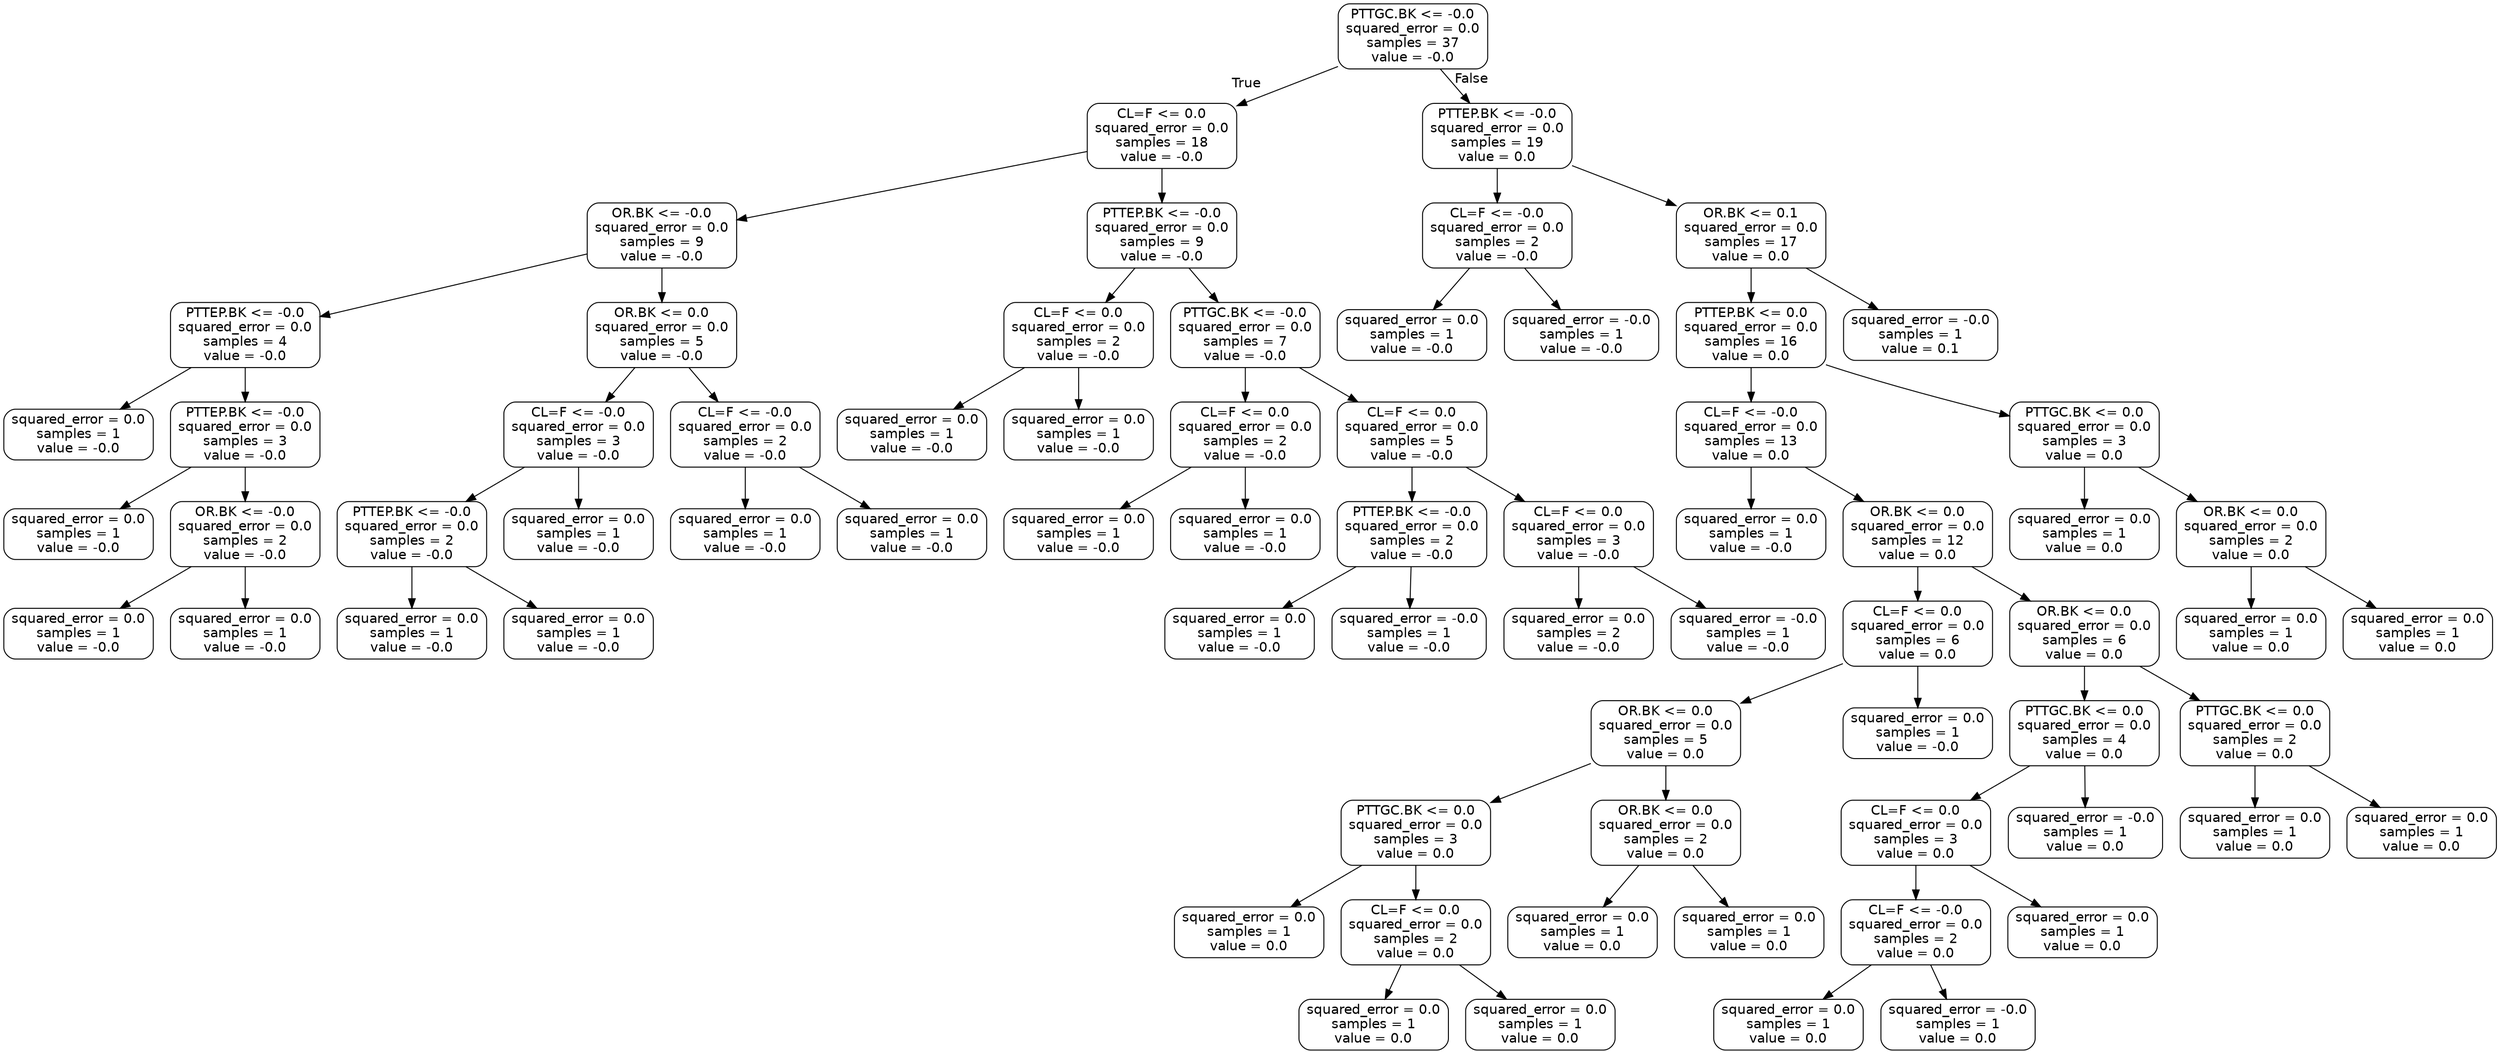 digraph Tree {
node [shape=box, style="rounded", color="black", fontname="helvetica"] ;
edge [fontname="helvetica"] ;
0 [label="PTTGC.BK <= -0.0\nsquared_error = 0.0\nsamples = 37\nvalue = -0.0"] ;
1 [label="CL=F <= 0.0\nsquared_error = 0.0\nsamples = 18\nvalue = -0.0"] ;
0 -> 1 [labeldistance=2.5, labelangle=45, headlabel="True"] ;
2 [label="OR.BK <= -0.0\nsquared_error = 0.0\nsamples = 9\nvalue = -0.0"] ;
1 -> 2 ;
3 [label="PTTEP.BK <= -0.0\nsquared_error = 0.0\nsamples = 4\nvalue = -0.0"] ;
2 -> 3 ;
4 [label="squared_error = 0.0\nsamples = 1\nvalue = -0.0"] ;
3 -> 4 ;
5 [label="PTTEP.BK <= -0.0\nsquared_error = 0.0\nsamples = 3\nvalue = -0.0"] ;
3 -> 5 ;
6 [label="squared_error = 0.0\nsamples = 1\nvalue = -0.0"] ;
5 -> 6 ;
7 [label="OR.BK <= -0.0\nsquared_error = 0.0\nsamples = 2\nvalue = -0.0"] ;
5 -> 7 ;
8 [label="squared_error = 0.0\nsamples = 1\nvalue = -0.0"] ;
7 -> 8 ;
9 [label="squared_error = 0.0\nsamples = 1\nvalue = -0.0"] ;
7 -> 9 ;
10 [label="OR.BK <= 0.0\nsquared_error = 0.0\nsamples = 5\nvalue = -0.0"] ;
2 -> 10 ;
11 [label="CL=F <= -0.0\nsquared_error = 0.0\nsamples = 3\nvalue = -0.0"] ;
10 -> 11 ;
12 [label="PTTEP.BK <= -0.0\nsquared_error = 0.0\nsamples = 2\nvalue = -0.0"] ;
11 -> 12 ;
13 [label="squared_error = 0.0\nsamples = 1\nvalue = -0.0"] ;
12 -> 13 ;
14 [label="squared_error = 0.0\nsamples = 1\nvalue = -0.0"] ;
12 -> 14 ;
15 [label="squared_error = 0.0\nsamples = 1\nvalue = -0.0"] ;
11 -> 15 ;
16 [label="CL=F <= -0.0\nsquared_error = 0.0\nsamples = 2\nvalue = -0.0"] ;
10 -> 16 ;
17 [label="squared_error = 0.0\nsamples = 1\nvalue = -0.0"] ;
16 -> 17 ;
18 [label="squared_error = 0.0\nsamples = 1\nvalue = -0.0"] ;
16 -> 18 ;
19 [label="PTTEP.BK <= -0.0\nsquared_error = 0.0\nsamples = 9\nvalue = -0.0"] ;
1 -> 19 ;
20 [label="CL=F <= 0.0\nsquared_error = 0.0\nsamples = 2\nvalue = -0.0"] ;
19 -> 20 ;
21 [label="squared_error = 0.0\nsamples = 1\nvalue = -0.0"] ;
20 -> 21 ;
22 [label="squared_error = 0.0\nsamples = 1\nvalue = -0.0"] ;
20 -> 22 ;
23 [label="PTTGC.BK <= -0.0\nsquared_error = 0.0\nsamples = 7\nvalue = -0.0"] ;
19 -> 23 ;
24 [label="CL=F <= 0.0\nsquared_error = 0.0\nsamples = 2\nvalue = -0.0"] ;
23 -> 24 ;
25 [label="squared_error = 0.0\nsamples = 1\nvalue = -0.0"] ;
24 -> 25 ;
26 [label="squared_error = 0.0\nsamples = 1\nvalue = -0.0"] ;
24 -> 26 ;
27 [label="CL=F <= 0.0\nsquared_error = 0.0\nsamples = 5\nvalue = -0.0"] ;
23 -> 27 ;
28 [label="PTTEP.BK <= -0.0\nsquared_error = 0.0\nsamples = 2\nvalue = -0.0"] ;
27 -> 28 ;
29 [label="squared_error = 0.0\nsamples = 1\nvalue = -0.0"] ;
28 -> 29 ;
30 [label="squared_error = -0.0\nsamples = 1\nvalue = -0.0"] ;
28 -> 30 ;
31 [label="CL=F <= 0.0\nsquared_error = 0.0\nsamples = 3\nvalue = -0.0"] ;
27 -> 31 ;
32 [label="squared_error = 0.0\nsamples = 2\nvalue = -0.0"] ;
31 -> 32 ;
33 [label="squared_error = -0.0\nsamples = 1\nvalue = -0.0"] ;
31 -> 33 ;
34 [label="PTTEP.BK <= -0.0\nsquared_error = 0.0\nsamples = 19\nvalue = 0.0"] ;
0 -> 34 [labeldistance=2.5, labelangle=-45, headlabel="False"] ;
35 [label="CL=F <= -0.0\nsquared_error = 0.0\nsamples = 2\nvalue = -0.0"] ;
34 -> 35 ;
36 [label="squared_error = 0.0\nsamples = 1\nvalue = -0.0"] ;
35 -> 36 ;
37 [label="squared_error = -0.0\nsamples = 1\nvalue = -0.0"] ;
35 -> 37 ;
38 [label="OR.BK <= 0.1\nsquared_error = 0.0\nsamples = 17\nvalue = 0.0"] ;
34 -> 38 ;
39 [label="PTTEP.BK <= 0.0\nsquared_error = 0.0\nsamples = 16\nvalue = 0.0"] ;
38 -> 39 ;
40 [label="CL=F <= -0.0\nsquared_error = 0.0\nsamples = 13\nvalue = 0.0"] ;
39 -> 40 ;
41 [label="squared_error = 0.0\nsamples = 1\nvalue = -0.0"] ;
40 -> 41 ;
42 [label="OR.BK <= 0.0\nsquared_error = 0.0\nsamples = 12\nvalue = 0.0"] ;
40 -> 42 ;
43 [label="CL=F <= 0.0\nsquared_error = 0.0\nsamples = 6\nvalue = 0.0"] ;
42 -> 43 ;
44 [label="OR.BK <= 0.0\nsquared_error = 0.0\nsamples = 5\nvalue = 0.0"] ;
43 -> 44 ;
45 [label="PTTGC.BK <= 0.0\nsquared_error = 0.0\nsamples = 3\nvalue = 0.0"] ;
44 -> 45 ;
46 [label="squared_error = 0.0\nsamples = 1\nvalue = 0.0"] ;
45 -> 46 ;
47 [label="CL=F <= 0.0\nsquared_error = 0.0\nsamples = 2\nvalue = 0.0"] ;
45 -> 47 ;
48 [label="squared_error = 0.0\nsamples = 1\nvalue = 0.0"] ;
47 -> 48 ;
49 [label="squared_error = 0.0\nsamples = 1\nvalue = 0.0"] ;
47 -> 49 ;
50 [label="OR.BK <= 0.0\nsquared_error = 0.0\nsamples = 2\nvalue = 0.0"] ;
44 -> 50 ;
51 [label="squared_error = 0.0\nsamples = 1\nvalue = 0.0"] ;
50 -> 51 ;
52 [label="squared_error = 0.0\nsamples = 1\nvalue = 0.0"] ;
50 -> 52 ;
53 [label="squared_error = 0.0\nsamples = 1\nvalue = -0.0"] ;
43 -> 53 ;
54 [label="OR.BK <= 0.0\nsquared_error = 0.0\nsamples = 6\nvalue = 0.0"] ;
42 -> 54 ;
55 [label="PTTGC.BK <= 0.0\nsquared_error = 0.0\nsamples = 4\nvalue = 0.0"] ;
54 -> 55 ;
56 [label="CL=F <= 0.0\nsquared_error = 0.0\nsamples = 3\nvalue = 0.0"] ;
55 -> 56 ;
57 [label="CL=F <= -0.0\nsquared_error = 0.0\nsamples = 2\nvalue = 0.0"] ;
56 -> 57 ;
58 [label="squared_error = 0.0\nsamples = 1\nvalue = 0.0"] ;
57 -> 58 ;
59 [label="squared_error = -0.0\nsamples = 1\nvalue = 0.0"] ;
57 -> 59 ;
60 [label="squared_error = 0.0\nsamples = 1\nvalue = 0.0"] ;
56 -> 60 ;
61 [label="squared_error = -0.0\nsamples = 1\nvalue = 0.0"] ;
55 -> 61 ;
62 [label="PTTGC.BK <= 0.0\nsquared_error = 0.0\nsamples = 2\nvalue = 0.0"] ;
54 -> 62 ;
63 [label="squared_error = 0.0\nsamples = 1\nvalue = 0.0"] ;
62 -> 63 ;
64 [label="squared_error = 0.0\nsamples = 1\nvalue = 0.0"] ;
62 -> 64 ;
65 [label="PTTGC.BK <= 0.0\nsquared_error = 0.0\nsamples = 3\nvalue = 0.0"] ;
39 -> 65 ;
66 [label="squared_error = 0.0\nsamples = 1\nvalue = 0.0"] ;
65 -> 66 ;
67 [label="OR.BK <= 0.0\nsquared_error = 0.0\nsamples = 2\nvalue = 0.0"] ;
65 -> 67 ;
68 [label="squared_error = 0.0\nsamples = 1\nvalue = 0.0"] ;
67 -> 68 ;
69 [label="squared_error = 0.0\nsamples = 1\nvalue = 0.0"] ;
67 -> 69 ;
70 [label="squared_error = -0.0\nsamples = 1\nvalue = 0.1"] ;
38 -> 70 ;
}